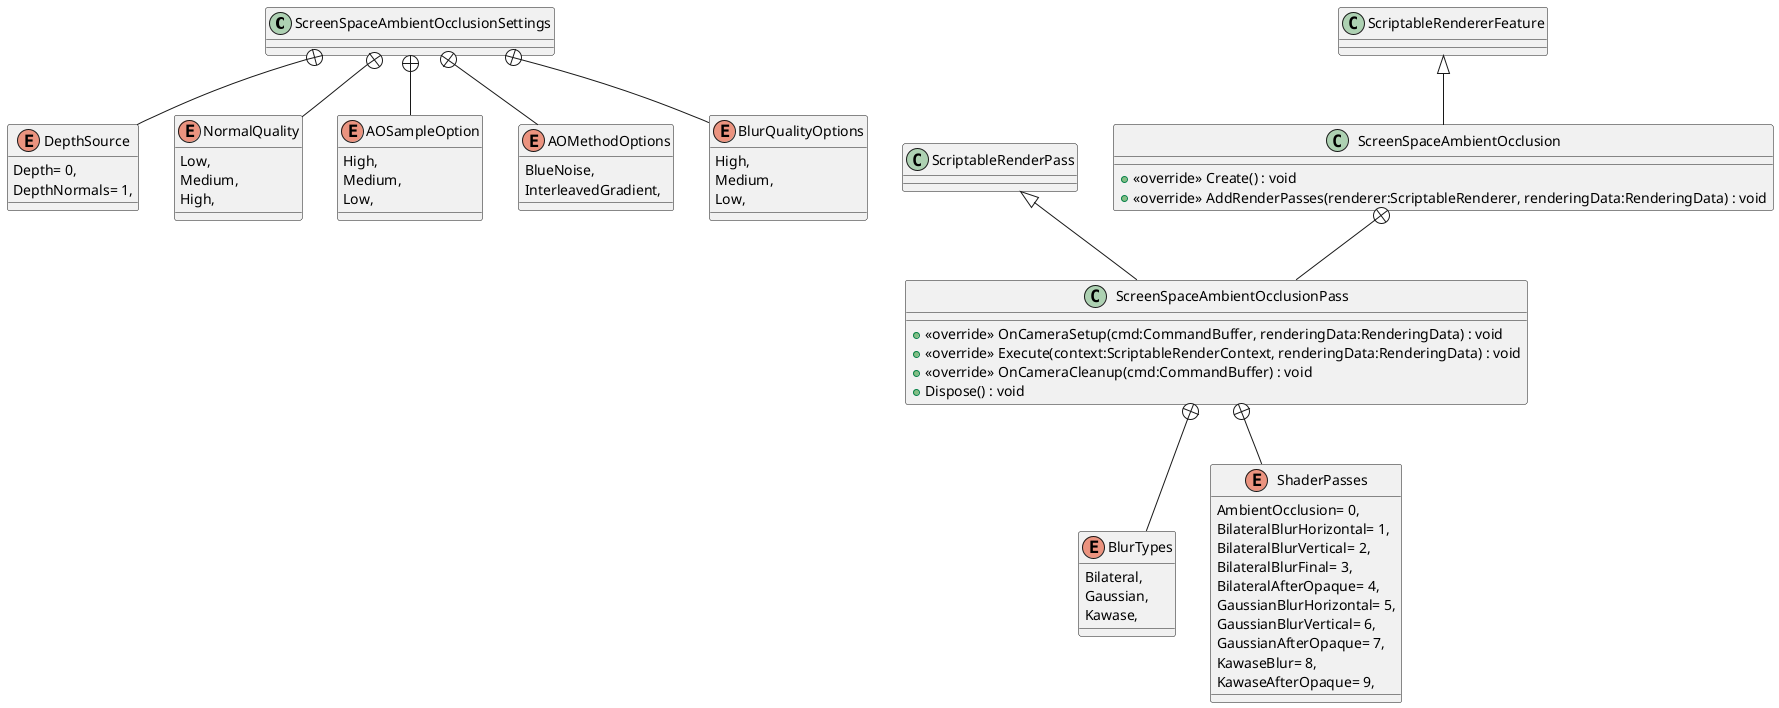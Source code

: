 @startuml
class ScreenSpaceAmbientOcclusionSettings {
}
class ScreenSpaceAmbientOcclusion {
    + <<override>> Create() : void
    + <<override>> AddRenderPasses(renderer:ScriptableRenderer, renderingData:RenderingData) : void
}
enum DepthSource {
    Depth= 0,
    DepthNormals= 1,
}
enum NormalQuality {
    Low,
    Medium,
    High,
}
enum AOSampleOption {
    High,
    Medium,
    Low,
}
enum AOMethodOptions {
    BlueNoise,
    InterleavedGradient,
}
enum BlurQualityOptions {
    High,
    Medium,
    Low,
}
class ScreenSpaceAmbientOcclusionPass {
    + <<override>> OnCameraSetup(cmd:CommandBuffer, renderingData:RenderingData) : void
    + <<override>> Execute(context:ScriptableRenderContext, renderingData:RenderingData) : void
    + <<override>> OnCameraCleanup(cmd:CommandBuffer) : void
    + Dispose() : void
}
enum BlurTypes {
    Bilateral,
    Gaussian,
    Kawase,
}
enum ShaderPasses {
    AmbientOcclusion= 0,
    BilateralBlurHorizontal= 1,
    BilateralBlurVertical= 2,
    BilateralBlurFinal= 3,
    BilateralAfterOpaque= 4,
    GaussianBlurHorizontal= 5,
    GaussianBlurVertical= 6,
    GaussianAfterOpaque= 7,
    KawaseBlur= 8,
    KawaseAfterOpaque= 9,
}
ScriptableRendererFeature <|-- ScreenSpaceAmbientOcclusion
ScreenSpaceAmbientOcclusionSettings +-- DepthSource
ScreenSpaceAmbientOcclusionSettings +-- NormalQuality
ScreenSpaceAmbientOcclusionSettings +-- AOSampleOption
ScreenSpaceAmbientOcclusionSettings +-- AOMethodOptions
ScreenSpaceAmbientOcclusionSettings +-- BlurQualityOptions
ScreenSpaceAmbientOcclusion +-- ScreenSpaceAmbientOcclusionPass
ScriptableRenderPass <|-- ScreenSpaceAmbientOcclusionPass
ScreenSpaceAmbientOcclusionPass +-- BlurTypes
ScreenSpaceAmbientOcclusionPass +-- ShaderPasses
@enduml
